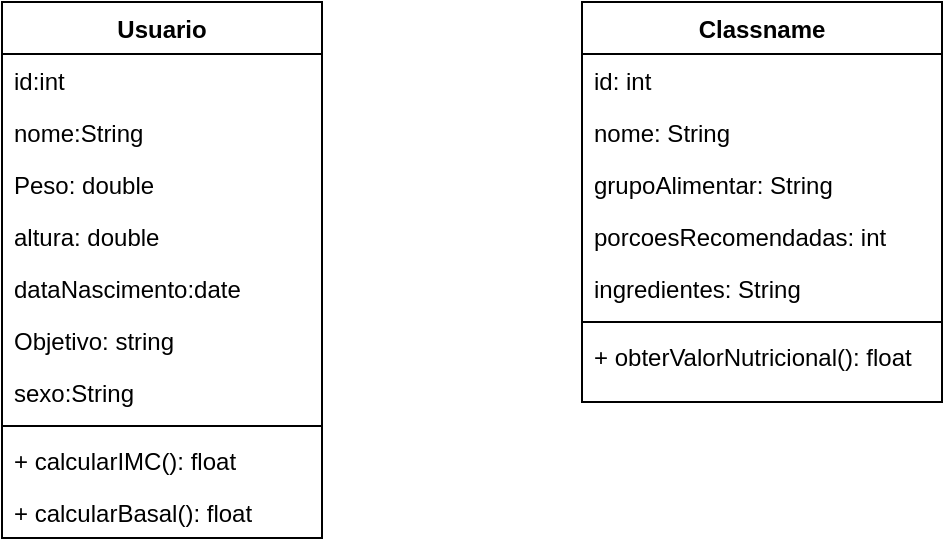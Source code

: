 <mxfile version="21.5.2" type="github">
  <diagram name="Page-1" id="9f46799a-70d6-7492-0946-bef42562c5a5">
    <mxGraphModel dx="1434" dy="768" grid="1" gridSize="10" guides="1" tooltips="1" connect="1" arrows="1" fold="1" page="1" pageScale="1" pageWidth="1100" pageHeight="850" background="none" math="0" shadow="0">
      <root>
        <mxCell id="0" />
        <mxCell id="1" parent="0" />
        <mxCell id="7i4fFVKkuLizMQctHJh5-6" value="Usuario" style="swimlane;fontStyle=1;align=center;verticalAlign=top;childLayout=stackLayout;horizontal=1;startSize=26;horizontalStack=0;resizeParent=1;resizeParentMax=0;resizeLast=0;collapsible=1;marginBottom=0;whiteSpace=wrap;html=1;" vertex="1" parent="1">
          <mxGeometry x="100" y="70" width="160" height="268" as="geometry">
            <mxRectangle x="100" y="70" width="90" height="30" as="alternateBounds" />
          </mxGeometry>
        </mxCell>
        <mxCell id="7i4fFVKkuLizMQctHJh5-7" value="id:int&lt;span style=&quot;white-space: pre;&quot;&gt;&#x9;&lt;/span&gt;" style="text;strokeColor=none;fillColor=none;align=left;verticalAlign=top;spacingLeft=4;spacingRight=4;overflow=hidden;rotatable=0;points=[[0,0.5],[1,0.5]];portConstraint=eastwest;whiteSpace=wrap;html=1;" vertex="1" parent="7i4fFVKkuLizMQctHJh5-6">
          <mxGeometry y="26" width="160" height="26" as="geometry" />
        </mxCell>
        <mxCell id="7i4fFVKkuLizMQctHJh5-11" value="nome:String" style="text;strokeColor=none;fillColor=none;align=left;verticalAlign=top;spacingLeft=4;spacingRight=4;overflow=hidden;rotatable=0;points=[[0,0.5],[1,0.5]];portConstraint=eastwest;whiteSpace=wrap;html=1;" vertex="1" parent="7i4fFVKkuLizMQctHJh5-6">
          <mxGeometry y="52" width="160" height="26" as="geometry" />
        </mxCell>
        <mxCell id="7i4fFVKkuLizMQctHJh5-12" value="Peso: double" style="text;strokeColor=none;fillColor=none;align=left;verticalAlign=top;spacingLeft=4;spacingRight=4;overflow=hidden;rotatable=0;points=[[0,0.5],[1,0.5]];portConstraint=eastwest;whiteSpace=wrap;html=1;" vertex="1" parent="7i4fFVKkuLizMQctHJh5-6">
          <mxGeometry y="78" width="160" height="26" as="geometry" />
        </mxCell>
        <mxCell id="7i4fFVKkuLizMQctHJh5-13" value="altura: double" style="text;strokeColor=none;fillColor=none;align=left;verticalAlign=top;spacingLeft=4;spacingRight=4;overflow=hidden;rotatable=0;points=[[0,0.5],[1,0.5]];portConstraint=eastwest;whiteSpace=wrap;html=1;" vertex="1" parent="7i4fFVKkuLizMQctHJh5-6">
          <mxGeometry y="104" width="160" height="26" as="geometry" />
        </mxCell>
        <mxCell id="7i4fFVKkuLizMQctHJh5-15" value="dataNascimento:date" style="text;strokeColor=none;fillColor=none;align=left;verticalAlign=top;spacingLeft=4;spacingRight=4;overflow=hidden;rotatable=0;points=[[0,0.5],[1,0.5]];portConstraint=eastwest;whiteSpace=wrap;html=1;" vertex="1" parent="7i4fFVKkuLizMQctHJh5-6">
          <mxGeometry y="130" width="160" height="26" as="geometry" />
        </mxCell>
        <mxCell id="7i4fFVKkuLizMQctHJh5-16" value="Objetivo: string" style="text;strokeColor=none;fillColor=none;align=left;verticalAlign=top;spacingLeft=4;spacingRight=4;overflow=hidden;rotatable=0;points=[[0,0.5],[1,0.5]];portConstraint=eastwest;whiteSpace=wrap;html=1;" vertex="1" parent="7i4fFVKkuLizMQctHJh5-6">
          <mxGeometry y="156" width="160" height="26" as="geometry" />
        </mxCell>
        <mxCell id="7i4fFVKkuLizMQctHJh5-17" value="sexo:String" style="text;strokeColor=none;fillColor=none;align=left;verticalAlign=top;spacingLeft=4;spacingRight=4;overflow=hidden;rotatable=0;points=[[0,0.5],[1,0.5]];portConstraint=eastwest;whiteSpace=wrap;html=1;" vertex="1" parent="7i4fFVKkuLizMQctHJh5-6">
          <mxGeometry y="182" width="160" height="26" as="geometry" />
        </mxCell>
        <mxCell id="7i4fFVKkuLizMQctHJh5-8" value="" style="line;strokeWidth=1;fillColor=none;align=left;verticalAlign=middle;spacingTop=-1;spacingLeft=3;spacingRight=3;rotatable=0;labelPosition=right;points=[];portConstraint=eastwest;strokeColor=inherit;" vertex="1" parent="7i4fFVKkuLizMQctHJh5-6">
          <mxGeometry y="208" width="160" height="8" as="geometry" />
        </mxCell>
        <mxCell id="7i4fFVKkuLizMQctHJh5-9" value="+ calcularIMC(): float" style="text;strokeColor=none;fillColor=none;align=left;verticalAlign=top;spacingLeft=4;spacingRight=4;overflow=hidden;rotatable=0;points=[[0,0.5],[1,0.5]];portConstraint=eastwest;whiteSpace=wrap;html=1;" vertex="1" parent="7i4fFVKkuLizMQctHJh5-6">
          <mxGeometry y="216" width="160" height="26" as="geometry" />
        </mxCell>
        <mxCell id="7i4fFVKkuLizMQctHJh5-14" value="+ calcularBasal(): float" style="text;strokeColor=none;fillColor=none;align=left;verticalAlign=top;spacingLeft=4;spacingRight=4;overflow=hidden;rotatable=0;points=[[0,0.5],[1,0.5]];portConstraint=eastwest;whiteSpace=wrap;html=1;" vertex="1" parent="7i4fFVKkuLizMQctHJh5-6">
          <mxGeometry y="242" width="160" height="26" as="geometry" />
        </mxCell>
        <mxCell id="7i4fFVKkuLizMQctHJh5-18" value="Classname" style="swimlane;fontStyle=1;align=center;verticalAlign=top;childLayout=stackLayout;horizontal=1;startSize=26;horizontalStack=0;resizeParent=1;resizeParentMax=0;resizeLast=0;collapsible=1;marginBottom=0;whiteSpace=wrap;html=1;" vertex="1" parent="1">
          <mxGeometry x="390" y="70" width="180" height="200" as="geometry" />
        </mxCell>
        <mxCell id="7i4fFVKkuLizMQctHJh5-25" value="id: int" style="text;strokeColor=none;fillColor=none;align=left;verticalAlign=top;spacingLeft=4;spacingRight=4;overflow=hidden;rotatable=0;points=[[0,0.5],[1,0.5]];portConstraint=eastwest;whiteSpace=wrap;html=1;" vertex="1" parent="7i4fFVKkuLizMQctHJh5-18">
          <mxGeometry y="26" width="180" height="26" as="geometry" />
        </mxCell>
        <mxCell id="7i4fFVKkuLizMQctHJh5-24" value="nome: String" style="text;strokeColor=none;fillColor=none;align=left;verticalAlign=top;spacingLeft=4;spacingRight=4;overflow=hidden;rotatable=0;points=[[0,0.5],[1,0.5]];portConstraint=eastwest;whiteSpace=wrap;html=1;" vertex="1" parent="7i4fFVKkuLizMQctHJh5-18">
          <mxGeometry y="52" width="180" height="26" as="geometry" />
        </mxCell>
        <mxCell id="7i4fFVKkuLizMQctHJh5-23" value="grupoAlimentar: String" style="text;strokeColor=none;fillColor=none;align=left;verticalAlign=top;spacingLeft=4;spacingRight=4;overflow=hidden;rotatable=0;points=[[0,0.5],[1,0.5]];portConstraint=eastwest;whiteSpace=wrap;html=1;" vertex="1" parent="7i4fFVKkuLizMQctHJh5-18">
          <mxGeometry y="78" width="180" height="26" as="geometry" />
        </mxCell>
        <mxCell id="7i4fFVKkuLizMQctHJh5-22" value="porcoesRecomendadas: int" style="text;strokeColor=none;fillColor=none;align=left;verticalAlign=top;spacingLeft=4;spacingRight=4;overflow=hidden;rotatable=0;points=[[0,0.5],[1,0.5]];portConstraint=eastwest;whiteSpace=wrap;html=1;" vertex="1" parent="7i4fFVKkuLizMQctHJh5-18">
          <mxGeometry y="104" width="180" height="26" as="geometry" />
        </mxCell>
        <mxCell id="7i4fFVKkuLizMQctHJh5-19" value="ingredientes: String" style="text;strokeColor=none;fillColor=none;align=left;verticalAlign=top;spacingLeft=4;spacingRight=4;overflow=hidden;rotatable=0;points=[[0,0.5],[1,0.5]];portConstraint=eastwest;whiteSpace=wrap;html=1;" vertex="1" parent="7i4fFVKkuLizMQctHJh5-18">
          <mxGeometry y="130" width="180" height="26" as="geometry" />
        </mxCell>
        <mxCell id="7i4fFVKkuLizMQctHJh5-20" value="" style="line;strokeWidth=1;fillColor=none;align=left;verticalAlign=middle;spacingTop=-1;spacingLeft=3;spacingRight=3;rotatable=0;labelPosition=right;points=[];portConstraint=eastwest;strokeColor=inherit;" vertex="1" parent="7i4fFVKkuLizMQctHJh5-18">
          <mxGeometry y="156" width="180" height="8" as="geometry" />
        </mxCell>
        <mxCell id="7i4fFVKkuLizMQctHJh5-21" value="+ obterValorNutricional(): float" style="text;strokeColor=none;fillColor=none;align=left;verticalAlign=top;spacingLeft=4;spacingRight=4;overflow=hidden;rotatable=0;points=[[0,0.5],[1,0.5]];portConstraint=eastwest;whiteSpace=wrap;html=1;" vertex="1" parent="7i4fFVKkuLizMQctHJh5-18">
          <mxGeometry y="164" width="180" height="36" as="geometry" />
        </mxCell>
      </root>
    </mxGraphModel>
  </diagram>
</mxfile>
